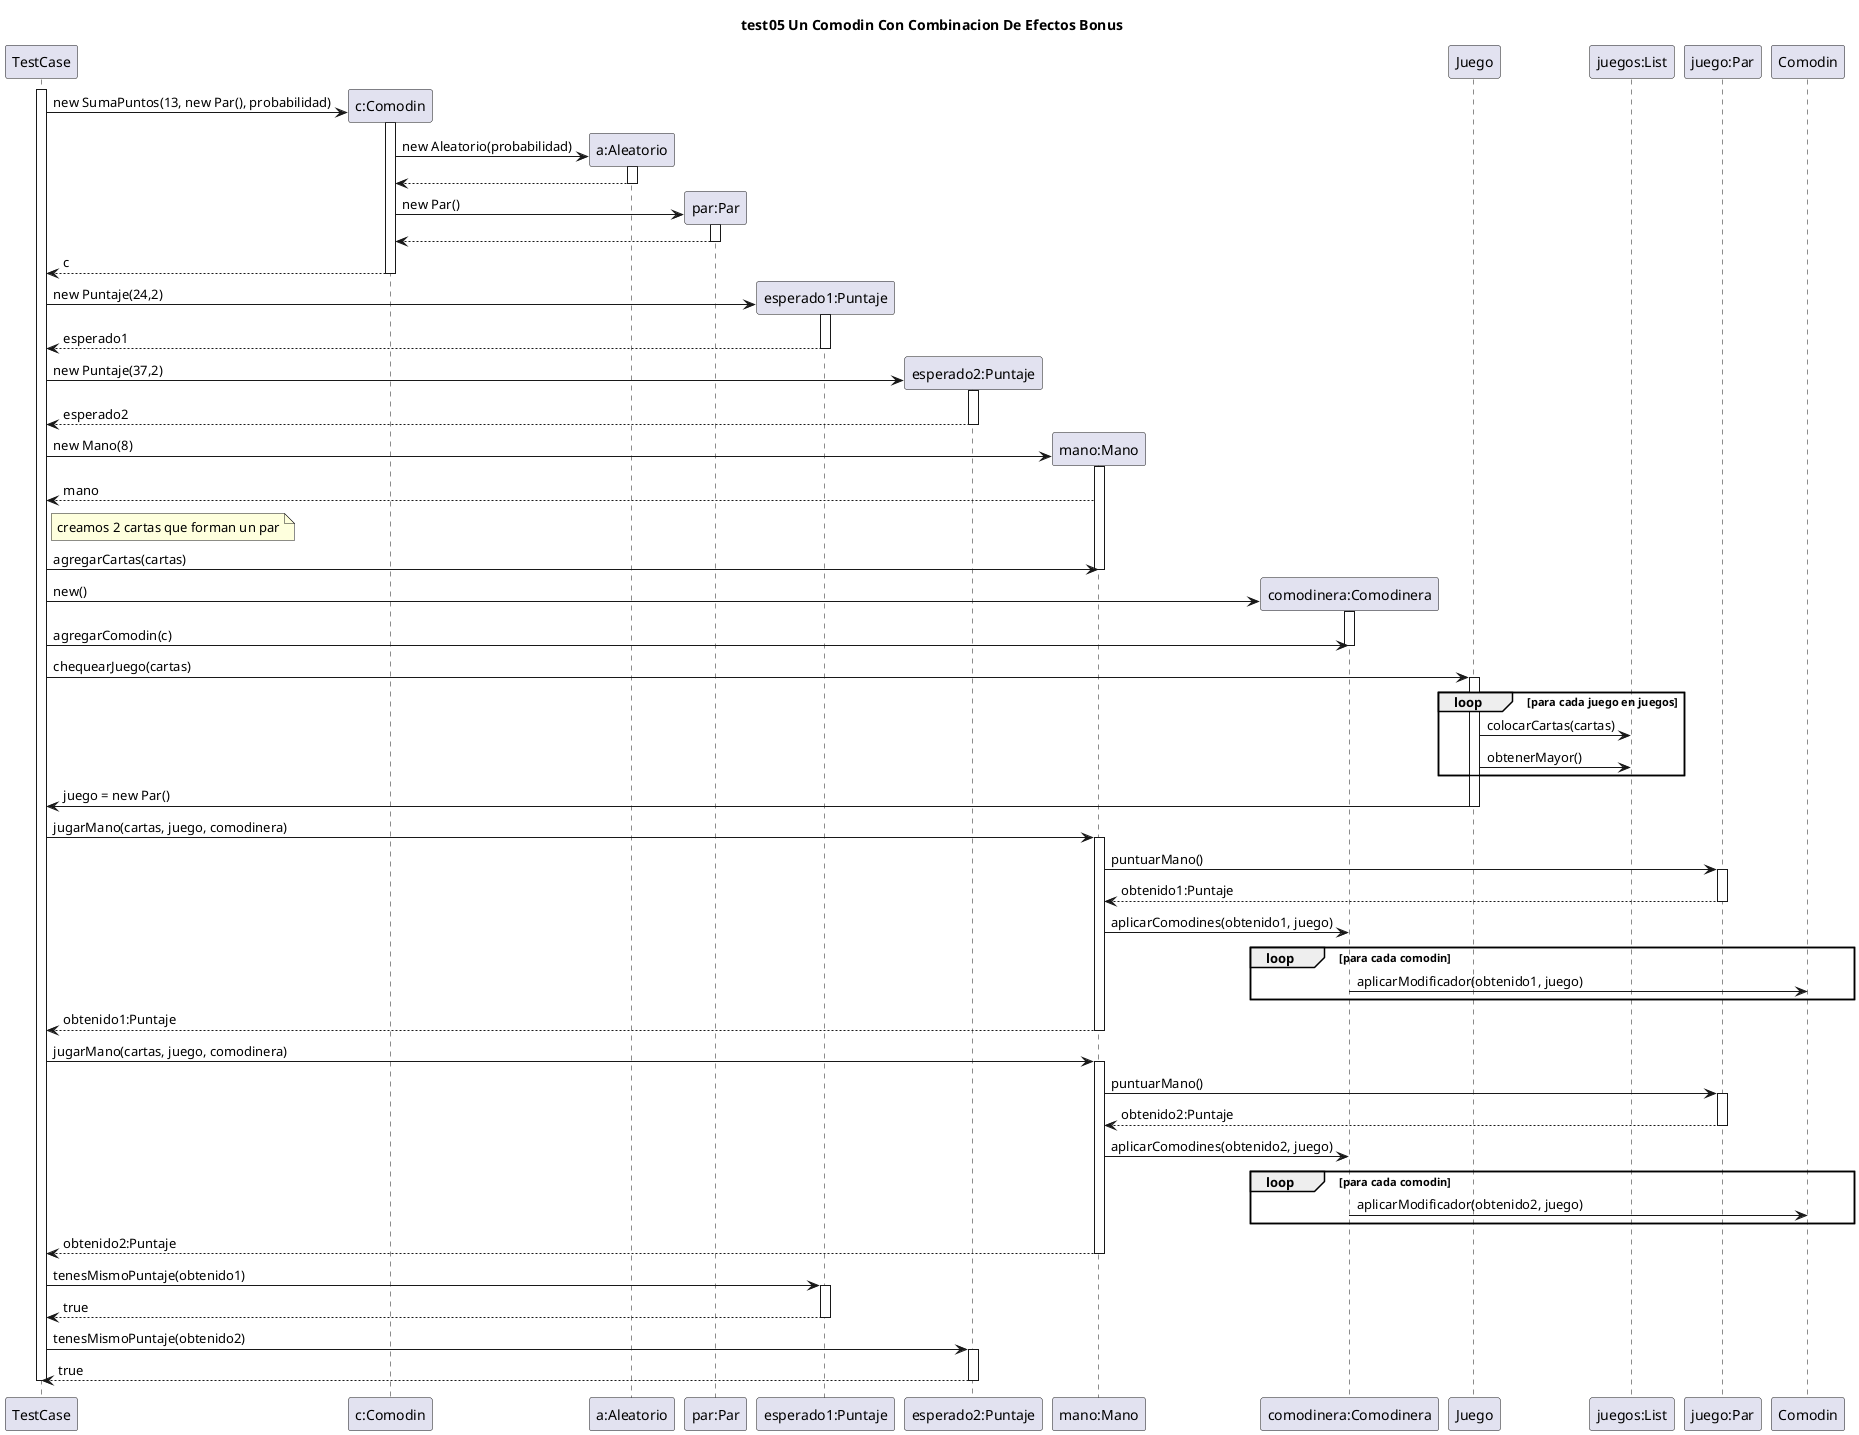 @startuml casoDeUso5
title "test05 Un Comodin Con Combinacion De Efectos Bonus"

participant "TestCase" as TestCase

activate TestCase

TestCase -> "c:Comodin" as comodin **: new SumaPuntos(13, new Par(), probabilidad)

activate comodin
comodin -> "a:Aleatorio" as aleatorio **: new Aleatorio(probabilidad)
activate aleatorio
comodin <-- aleatorio
deactivate aleatorio
comodin -> "par:Par" as par ** : new Par()
activate par
comodin <-- par
deactivate par
TestCase <-- comodin : c
deactivate comodin

TestCase -> "esperado1:Puntaje" as esperado1 **: new Puntaje(24,2)
activate esperado1
TestCase <-- esperado1 : esperado1
deactivate esperado1


TestCase -> "esperado2:Puntaje" as esperado2 **: new Puntaje(37,2)
activate esperado2
TestCase <-- esperado2 : esperado2
deactivate esperado2

TestCase -> "mano:Mano" as mano **: new Mano(8)
activate mano
TestCase <-- mano : mano
note right of TestCase: creamos 2 cartas que forman un par
TestCase -> mano : agregarCartas(cartas)
deactivate mano

TestCase -> "comodinera:Comodinera" as comodinera **: new()
activate comodinera
TestCase -> comodinera : agregarComodin(c)
deactivate comodinera


TestCase -> "Juego" as juego : chequearJuego(cartas)
activate juego
loop para cada juego en juegos
juego -> "juegos:List" as juegos : colocarCartas(cartas)
juego -> juegos: obtenerMayor()
end
TestCase <- juego : juego = new Par()
deactivate juego


TestCase -> mano : jugarMano(cartas, juego, comodinera)
activate mano
mano -> "juego:Par" as mejor:  puntuarMano()

activate mejor
mano <-- mejor : obtenido1:Puntaje
deactivate mejor
mano -> comodinera : aplicarComodines(obtenido1, juego)
loop para cada comodin
comodinera -> "Comodin" : aplicarModificador(obtenido1, juego)
end
TestCase <-- mano : obtenido1:Puntaje
deactivate mano

TestCase -> mano : jugarMano(cartas, juego, comodinera)
activate mano
mano -> "juego:Par" as mejor:  puntuarMano()

activate mejor
mano <-- mejor : obtenido2:Puntaje
deactivate mejor
mano -> comodinera : aplicarComodines(obtenido2, juego)
loop para cada comodin
comodinera -> "Comodin" : aplicarModificador(obtenido2, juego)
end
TestCase <-- mano : obtenido2:Puntaje
deactivate mano

TestCase -> esperado1 : tenesMismoPuntaje(obtenido1)
activate esperado1
TestCase <-- esperado1 : true
deactivate esperado1

TestCase -> esperado2 : tenesMismoPuntaje(obtenido2)
activate esperado2
TestCase <-- esperado2 : true
deactivate esperado2

deactivate TestCase

@enduml